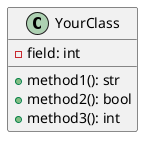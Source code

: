@startuml

class "YourClass" {
    -field: int
    +method1(): str
    +method2(): bool
    +method3(): int
}

@enduml
